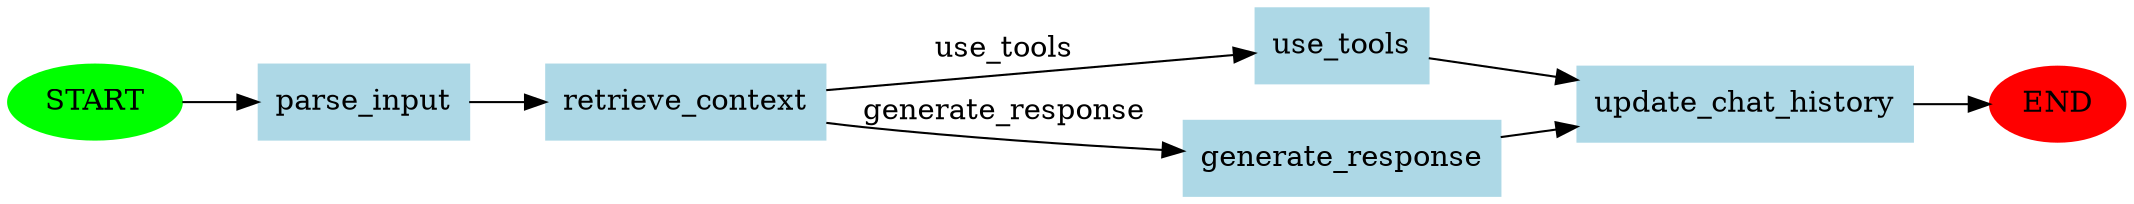 
            digraph G {
                rankdir=LR;
                node [shape=box, style=filled, color=lightblue];
                
                START [shape=oval, color=green];
                END [shape=oval, color=red];
                
                START -> parse_input;
                parse_input -> retrieve_context;
                retrieve_context -> use_tools [label="use_tools"];
                retrieve_context -> generate_response [label="generate_response"];
                use_tools -> update_chat_history;
                generate_response -> update_chat_history;
                update_chat_history -> END;
            }
            